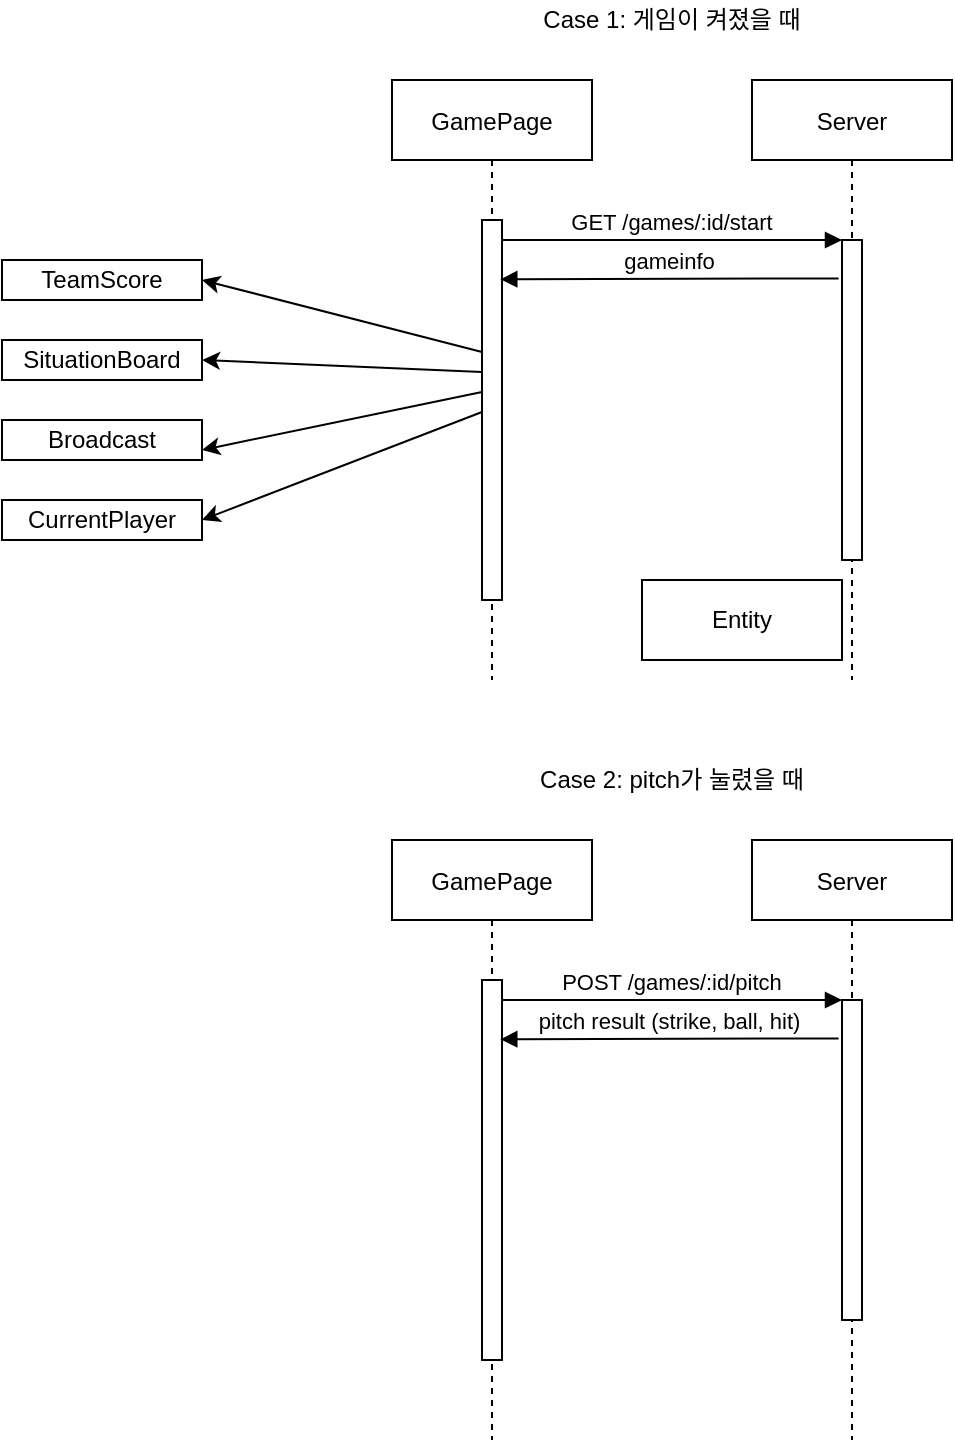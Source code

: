 <mxfile version="14.6.9" type="github"><diagram id="kgpKYQtTHZ0yAKxKKP6v" name="Page-1"><mxGraphModel dx="1426" dy="794" grid="1" gridSize="10" guides="1" tooltips="1" connect="1" arrows="1" fold="1" page="1" pageScale="1" pageWidth="850" pageHeight="1100" math="0" shadow="0"><root><mxCell id="0"/><mxCell id="1" parent="0"/><mxCell id="3nuBFxr9cyL0pnOWT2aG-1" value="GamePage" style="shape=umlLifeline;perimeter=lifelinePerimeter;container=1;collapsible=0;recursiveResize=0;rounded=0;shadow=0;strokeWidth=1;" parent="1" vertex="1"><mxGeometry x="285" y="80" width="100" height="300" as="geometry"/></mxCell><mxCell id="3nuBFxr9cyL0pnOWT2aG-2" value="" style="points=[];perimeter=orthogonalPerimeter;rounded=0;shadow=0;strokeWidth=1;" parent="3nuBFxr9cyL0pnOWT2aG-1" vertex="1"><mxGeometry x="45" y="70" width="10" height="190" as="geometry"/></mxCell><mxCell id="3nuBFxr9cyL0pnOWT2aG-5" value="Server" style="shape=umlLifeline;perimeter=lifelinePerimeter;container=1;collapsible=0;recursiveResize=0;rounded=0;shadow=0;strokeWidth=1;" parent="1" vertex="1"><mxGeometry x="465" y="80" width="100" height="300" as="geometry"/></mxCell><mxCell id="3nuBFxr9cyL0pnOWT2aG-6" value="" style="points=[];perimeter=orthogonalPerimeter;rounded=0;shadow=0;strokeWidth=1;" parent="3nuBFxr9cyL0pnOWT2aG-5" vertex="1"><mxGeometry x="45" y="80" width="10" height="160" as="geometry"/></mxCell><mxCell id="3nuBFxr9cyL0pnOWT2aG-8" value="GET /games/:id/start" style="verticalAlign=bottom;endArrow=block;entryX=0;entryY=0;shadow=0;strokeWidth=1;" parent="1" source="3nuBFxr9cyL0pnOWT2aG-2" target="3nuBFxr9cyL0pnOWT2aG-6" edge="1"><mxGeometry relative="1" as="geometry"><mxPoint x="440" y="160" as="sourcePoint"/></mxGeometry></mxCell><mxCell id="3nuBFxr9cyL0pnOWT2aG-9" value="gameinfo" style="verticalAlign=bottom;endArrow=block;shadow=0;strokeWidth=1;entryX=0.914;entryY=0.156;entryDx=0;entryDy=0;entryPerimeter=0;exitX=-0.171;exitY=0.12;exitDx=0;exitDy=0;exitPerimeter=0;" parent="1" source="3nuBFxr9cyL0pnOWT2aG-6" edge="1"><mxGeometry relative="1" as="geometry"><mxPoint x="505" y="180" as="sourcePoint"/><mxPoint x="339.14" y="179.64" as="targetPoint"/></mxGeometry></mxCell><mxCell id="LXyTK24O7W6YqH6NLs-1-1" value="Case 1: 게임이 켜졌을 때" style="text;html=1;strokeColor=none;fillColor=none;align=center;verticalAlign=middle;whiteSpace=wrap;rounded=0;" parent="1" vertex="1"><mxGeometry x="345" y="40" width="160" height="20" as="geometry"/></mxCell><mxCell id="LXyTK24O7W6YqH6NLs-1-6" value="GamePage" style="shape=umlLifeline;perimeter=lifelinePerimeter;container=1;collapsible=0;recursiveResize=0;rounded=0;shadow=0;strokeWidth=1;" parent="1" vertex="1"><mxGeometry x="285" y="460" width="100" height="300" as="geometry"/></mxCell><mxCell id="LXyTK24O7W6YqH6NLs-1-7" value="" style="points=[];perimeter=orthogonalPerimeter;rounded=0;shadow=0;strokeWidth=1;" parent="LXyTK24O7W6YqH6NLs-1-6" vertex="1"><mxGeometry x="45" y="70" width="10" height="190" as="geometry"/></mxCell><mxCell id="LXyTK24O7W6YqH6NLs-1-9" value="Server" style="shape=umlLifeline;perimeter=lifelinePerimeter;container=1;collapsible=0;recursiveResize=0;rounded=0;shadow=0;strokeWidth=1;" parent="1" vertex="1"><mxGeometry x="465" y="460" width="100" height="300" as="geometry"/></mxCell><mxCell id="LXyTK24O7W6YqH6NLs-1-10" value="" style="points=[];perimeter=orthogonalPerimeter;rounded=0;shadow=0;strokeWidth=1;" parent="LXyTK24O7W6YqH6NLs-1-9" vertex="1"><mxGeometry x="45" y="80" width="10" height="160" as="geometry"/></mxCell><mxCell id="LXyTK24O7W6YqH6NLs-1-12" value="POST /games/:id/pitch" style="verticalAlign=bottom;endArrow=block;entryX=0;entryY=0;shadow=0;strokeWidth=1;" parent="1" source="LXyTK24O7W6YqH6NLs-1-7" target="LXyTK24O7W6YqH6NLs-1-10" edge="1"><mxGeometry relative="1" as="geometry"><mxPoint x="440" y="540" as="sourcePoint"/></mxGeometry></mxCell><mxCell id="LXyTK24O7W6YqH6NLs-1-13" value="pitch result (strike, ball, hit)" style="verticalAlign=bottom;endArrow=block;shadow=0;strokeWidth=1;entryX=0.914;entryY=0.156;entryDx=0;entryDy=0;entryPerimeter=0;exitX=-0.171;exitY=0.12;exitDx=0;exitDy=0;exitPerimeter=0;" parent="1" source="LXyTK24O7W6YqH6NLs-1-10" edge="1"><mxGeometry relative="1" as="geometry"><mxPoint x="505" y="560" as="sourcePoint"/><mxPoint x="339.14" y="559.64" as="targetPoint"/></mxGeometry></mxCell><mxCell id="LXyTK24O7W6YqH6NLs-1-15" value="Case 2: pitch가 눌렸을 때" style="text;html=1;strokeColor=none;fillColor=none;align=center;verticalAlign=middle;whiteSpace=wrap;rounded=0;" parent="1" vertex="1"><mxGeometry x="345" y="420" width="160" height="20" as="geometry"/></mxCell><mxCell id="LXyTK24O7W6YqH6NLs-1-16" value="Entity" style="whiteSpace=wrap;html=1;align=center;" parent="1" vertex="1"><mxGeometry x="410" y="330" width="100" height="40" as="geometry"/></mxCell><mxCell id="LXyTK24O7W6YqH6NLs-1-17" value="Entity" style="whiteSpace=wrap;html=1;align=center;" parent="1" vertex="1"><mxGeometry x="410" y="330" width="100" height="40" as="geometry"/></mxCell><mxCell id="LXyTK24O7W6YqH6NLs-1-18" value="TeamScore" style="whiteSpace=wrap;html=1;align=center;" parent="1" vertex="1"><mxGeometry x="90" y="170" width="100" height="20" as="geometry"/></mxCell><mxCell id="LXyTK24O7W6YqH6NLs-1-19" value="SituationBoard" style="whiteSpace=wrap;html=1;align=center;" parent="1" vertex="1"><mxGeometry x="90" y="210" width="100" height="20" as="geometry"/></mxCell><mxCell id="LXyTK24O7W6YqH6NLs-1-20" value="Broadcast" style="whiteSpace=wrap;html=1;align=center;" parent="1" vertex="1"><mxGeometry x="90" y="250" width="100" height="20" as="geometry"/></mxCell><mxCell id="LXyTK24O7W6YqH6NLs-1-21" value="CurrentPlayer" style="whiteSpace=wrap;html=1;align=center;" parent="1" vertex="1"><mxGeometry x="90" y="290" width="100" height="20" as="geometry"/></mxCell><mxCell id="LXyTK24O7W6YqH6NLs-1-22" value="" style="endArrow=classic;html=1;entryX=1;entryY=0.5;entryDx=0;entryDy=0;" parent="1" target="LXyTK24O7W6YqH6NLs-1-18" edge="1"><mxGeometry width="50" height="50" relative="1" as="geometry"><mxPoint x="330" y="216" as="sourcePoint"/><mxPoint x="240" y="130" as="targetPoint"/><Array as="points"/></mxGeometry></mxCell><mxCell id="LXyTK24O7W6YqH6NLs-1-23" value="" style="endArrow=classic;html=1;entryX=1;entryY=0.5;entryDx=0;entryDy=0;" parent="1" target="LXyTK24O7W6YqH6NLs-1-19" edge="1"><mxGeometry width="50" height="50" relative="1" as="geometry"><mxPoint x="330" y="226" as="sourcePoint"/><mxPoint x="200" y="190" as="targetPoint"/><Array as="points"/></mxGeometry></mxCell><mxCell id="LXyTK24O7W6YqH6NLs-1-24" value="" style="endArrow=classic;html=1;entryX=1;entryY=0.75;entryDx=0;entryDy=0;" parent="1" target="LXyTK24O7W6YqH6NLs-1-20" edge="1"><mxGeometry width="50" height="50" relative="1" as="geometry"><mxPoint x="330" y="236" as="sourcePoint"/><mxPoint x="200" y="230.0" as="targetPoint"/><Array as="points"/></mxGeometry></mxCell><mxCell id="LXyTK24O7W6YqH6NLs-1-25" value="" style="endArrow=classic;html=1;entryX=1;entryY=0.5;entryDx=0;entryDy=0;" parent="1" target="LXyTK24O7W6YqH6NLs-1-21" edge="1"><mxGeometry width="50" height="50" relative="1" as="geometry"><mxPoint x="330" y="246" as="sourcePoint"/><mxPoint x="200" y="275.0" as="targetPoint"/><Array as="points"/></mxGeometry></mxCell></root></mxGraphModel></diagram></mxfile>